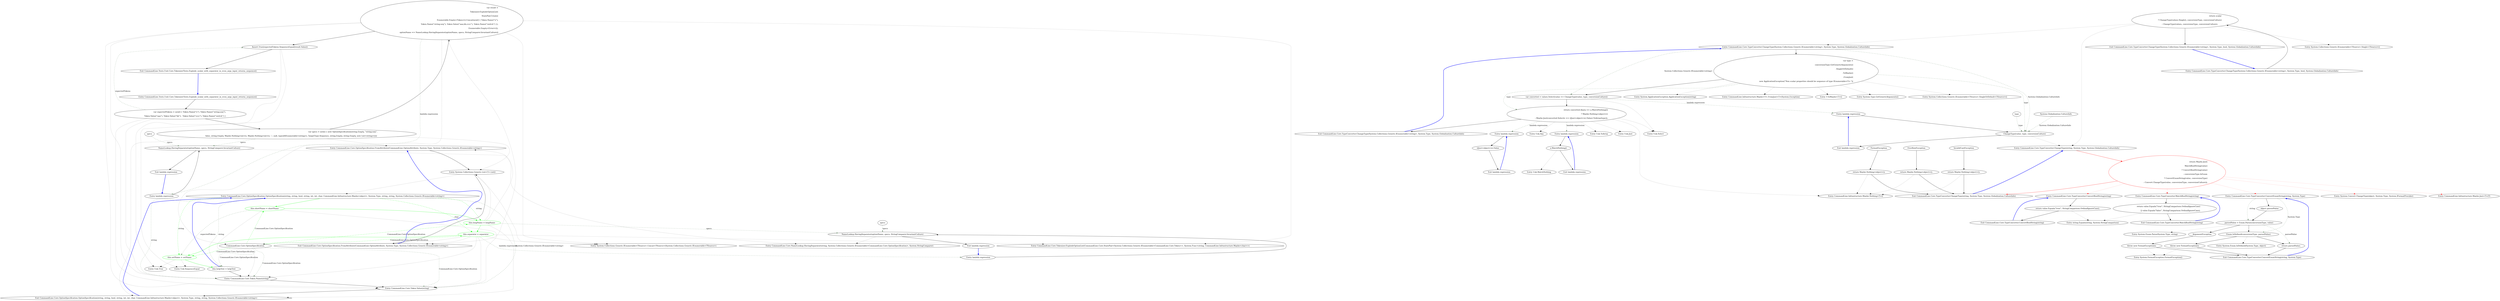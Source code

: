 digraph  {
m0_9 [label="Entry CommandLine.Core.OptionSpecification.FromAttribute(CommandLine.OptionAttribute, System.Type, System.Collections.Generic.IEnumerable<string>)", span="29-29", cluster="CommandLine.Core.OptionSpecification.FromAttribute(CommandLine.OptionAttribute, System.Type, System.Collections.Generic.IEnumerable<string>)", file="UnParserExtensions.cs"];
m0_11 [label="Exit CommandLine.Core.OptionSpecification.FromAttribute(CommandLine.OptionAttribute, System.Type, System.Collections.Generic.IEnumerable<string>)", span="29-29", cluster="CommandLine.Core.OptionSpecification.FromAttribute(CommandLine.OptionAttribute, System.Type, System.Collections.Generic.IEnumerable<string>)", file="UnParserExtensions.cs"];
m0_10 [label="Entry System.Collections.Generic.List<T>.List()", span="0-0", cluster="System.Collections.Generic.List<T>.List()", file="UnParserExtensions.cs"];
m0_13 [label="CommandLine.Core.OptionSpecification", span="", cluster="CommandLine.Core.StatePair.Create<T>(T, System.Collections.Generic.IEnumerable<CommandLine.Error>)", file="UnParserExtensions.cs"];
m0_21 [label="Entry CommandLine.Tests.Unit.Core.TokenizerTests.Explode_scalar_with_separator_in_even_args_input_returns_sequence()", span="38-38", cluster="CommandLine.Tests.Unit.Core.TokenizerTests.Explode_scalar_with_separator_in_even_args_input_returns_sequence()", file="UnParserExtensions.cs"];
m0_22 [label="var expectedTokens = new[] { Token.Name(''x''), Token.Name(''string-seq''),\r\n                Token.Value(''aaa''), Token.Value(''bb''),  Token.Value(''cccc''), Token.Name(''switch'') }", span="41-42", cluster="CommandLine.Tests.Unit.Core.TokenizerTests.Explode_scalar_with_separator_in_even_args_input_returns_sequence()", file="UnParserExtensions.cs"];
m0_23 [label="var specs = new[] { new OptionSpecification(string.Empty, ''string-seq'',\r\n                false, string.Empty, Maybe.Nothing<int>(), Maybe.Nothing<int>(), ',', null, typeof(IEnumerable<string>), TargetType.Sequence, string.Empty, string.Empty, new List<string>())}", span="43-44", cluster="CommandLine.Tests.Unit.Core.TokenizerTests.Explode_scalar_with_separator_in_even_args_input_returns_sequence()", file="UnParserExtensions.cs"];
m0_25 [label="Assert.True(expectedTokens.SequenceEqual(result.Value))", span="56-56", cluster="CommandLine.Tests.Unit.Core.TokenizerTests.Explode_scalar_with_separator_in_even_args_input_returns_sequence()", file="UnParserExtensions.cs"];
m0_24 [label="var result =\r\n                Tokenizer.ExplodeOptionList(\r\n                    StatePair.Create(\r\n                        Enumerable.Empty<Token>().Concat(new[] { Token.Name(''x''),\r\n                            Token.Name(''string-seq''), Token.Value(''aaa,bb,cccc''), Token.Name(''switch'') }),\r\n                        Enumerable.Empty<Error>()),\r\n                        optionName => NameLookup.HavingSeparator(optionName, specs, StringComparer.InvariantCulture))", span="47-53", cluster="CommandLine.Tests.Unit.Core.TokenizerTests.Explode_scalar_with_separator_in_even_args_input_returns_sequence()", file="UnParserExtensions.cs"];
m0_26 [label="Exit CommandLine.Tests.Unit.Core.TokenizerTests.Explode_scalar_with_separator_in_even_args_input_returns_sequence()", span="38-38", cluster="CommandLine.Tests.Unit.Core.TokenizerTests.Explode_scalar_with_separator_in_even_args_input_returns_sequence()", file="UnParserExtensions.cs"];
m0_8 [label="Exit CommandLine.Core.OptionSpecification.OptionSpecification(string, string, bool, string, int, int, char, CommandLine.Infrastructure.Maybe<object>, System.Type, string, string, System.Collections.Generic.IEnumerable<string>)", span="17-17", cluster="CommandLine.Core.OptionSpecification.OptionSpecification(string, string, bool, string, int, int, char, CommandLine.Infrastructure.Maybe<object>, System.Type, string, string, System.Collections.Generic.IEnumerable<string>)", file="UnParserExtensions.cs"];
m0_20 [label="Entry CommandLine.Core.NameLookup.HavingSeparator(string, System.Collections.Generic.IEnumerable<CommandLine.Core.OptionSpecification>, System.StringComparer)", span="16-16", cluster="CommandLine.Core.NameLookup.HavingSeparator(string, System.Collections.Generic.IEnumerable<CommandLine.Core.OptionSpecification>, System.StringComparer)", file="UnParserExtensions.cs"];
m0_16 [label="Entry Unk.True", span="", cluster="Unk.True", file="UnParserExtensions.cs"];
m0_0 [label="Entry CommandLine.Core.OptionSpecification.OptionSpecification(string, string, bool, string, int, int, char, CommandLine.Infrastructure.Maybe<object>, System.Type, string, string, System.Collections.Generic.IEnumerable<string>)", span="17-17", cluster="CommandLine.Core.OptionSpecification.OptionSpecification(string, string, bool, string, int, int, char, CommandLine.Infrastructure.Maybe<object>, System.Type, string, string, System.Collections.Generic.IEnumerable<string>)", file="UnParserExtensions.cs"];
m0_1 [label="this.shortName = shortName", span="20-20", cluster="CommandLine.Core.OptionSpecification.OptionSpecification(string, string, bool, string, int, int, char, CommandLine.Infrastructure.Maybe<object>, System.Type, string, string, System.Collections.Generic.IEnumerable<string>)", file="UnParserExtensions.cs", color=green, community=0];
m0_2 [label="this.longName = longName", span="21-21", cluster="CommandLine.Core.OptionSpecification.OptionSpecification(string, string, bool, string, int, int, char, CommandLine.Infrastructure.Maybe<object>, System.Type, string, string, System.Collections.Generic.IEnumerable<string>)", file="UnParserExtensions.cs", color=green, community=0];
m0_4 [label="this.setName = setName", span="23-23", cluster="CommandLine.Core.OptionSpecification.OptionSpecification(string, string, bool, string, int, int, char, CommandLine.Infrastructure.Maybe<object>, System.Type, string, string, System.Collections.Generic.IEnumerable<string>)", file="UnParserExtensions.cs", color=green, community=0];
m0_3 [label="this.separator = separator", span="22-22", cluster="CommandLine.Core.OptionSpecification.OptionSpecification(string, string, bool, string, int, int, char, CommandLine.Infrastructure.Maybe<object>, System.Type, string, string, System.Collections.Generic.IEnumerable<string>)", file="UnParserExtensions.cs", color=green, community=0];
m0_5 [label="this.helpText = helpText", span="24-24", cluster="CommandLine.Core.OptionSpecification.OptionSpecification(string, string, bool, string, int, int, char, CommandLine.Infrastructure.Maybe<object>, System.Type, string, string, System.Collections.Generic.IEnumerable<string>)", file="UnParserExtensions.cs"];
m0_12 [label="Entry System.Collections.Generic.IEnumerable<TSource>.Concat<TSource>(System.Collections.Generic.IEnumerable<TSource>)", span="0-0", cluster="System.Collections.Generic.IEnumerable<TSource>.Concat<TSource>(System.Collections.Generic.IEnumerable<TSource>)", file="UnParserExtensions.cs"];
m0_27 [label="Entry lambda expression", span="53-53", cluster="lambda expression", file="UnParserExtensions.cs"];
m0_18 [label="NameLookup.HavingSeparator(optionName, specs, StringComparer.InvariantCulture)", span="29-29", cluster="lambda expression", file="UnParserExtensions.cs"];
m0_17 [label="Entry lambda expression", span="29-29", cluster="lambda expression", file="UnParserExtensions.cs"];
m0_19 [label="Exit lambda expression", span="29-29", cluster="lambda expression", file="UnParserExtensions.cs"];
m0_28 [label="NameLookup.HavingSeparator(optionName, specs, StringComparer.InvariantCulture)", span="53-53", cluster="lambda expression", file="UnParserExtensions.cs"];
m0_29 [label="Exit lambda expression", span="53-53", cluster="lambda expression", file="UnParserExtensions.cs"];
m0_6 [label="Entry CommandLine.Core.Token.Name(string)", span="19-19", cluster="CommandLine.Core.Token.Name(string)", file="UnParserExtensions.cs"];
m0_7 [label="Entry CommandLine.Core.Token.Value(string)", span="24-24", cluster="CommandLine.Core.Token.Value(string)", file="UnParserExtensions.cs"];
m0_15 [label="Entry Unk.SequenceEqual", span="", cluster="Unk.SequenceEqual", file="UnParserExtensions.cs"];
m0_14 [label="Entry CommandLine.Core.Tokenizer.ExplodeOptionList(CommandLine.Core.StatePair<System.Collections.Generic.IEnumerable<CommandLine.Core.Token>>, System.Func<string, CommandLine.Infrastructure.Maybe<char>>)", span="44-44", cluster="CommandLine.Core.Tokenizer.ExplodeOptionList(CommandLine.Core.StatePair<System.Collections.Generic.IEnumerable<CommandLine.Core.Token>>, System.Func<string, CommandLine.Infrastructure.Maybe<char>>)", file="UnParserExtensions.cs"];
m0_30 [label=specs, span="", file="UnParserExtensions.cs"];
m0_31 [label=specs, span="", file="UnParserExtensions.cs"];
m1_5 [label="Entry CommandLine.Core.TypeConverter.ChangeType(System.Collections.Generic.IEnumerable<string>, System.Type, System.Globalization.CultureInfo)", span="19-19", cluster="CommandLine.Core.TypeConverter.ChangeType(System.Collections.Generic.IEnumerable<string>, System.Type, System.Globalization.CultureInfo)", file="UnParserExtensionsTests.cs"];
m1_6 [label="var type =\r\n                conversionType.GetGenericArguments()\r\n                              .SingleOrDefault()\r\n                              .ToMaybe()\r\n                              .FromJust(\r\n                                  new ApplicationException(''Non scalar properties should be sequence of type IEnumerable<T>.''))", span="21-26", cluster="CommandLine.Core.TypeConverter.ChangeType(System.Collections.Generic.IEnumerable<string>, System.Type, System.Globalization.CultureInfo)", file="UnParserExtensionsTests.cs"];
m1_7 [label="var converted = values.Select(value => ChangeType(value, type, conversionCulture))", span="28-28", cluster="CommandLine.Core.TypeConverter.ChangeType(System.Collections.Generic.IEnumerable<string>, System.Type, System.Globalization.CultureInfo)", file="UnParserExtensionsTests.cs"];
m1_8 [label="return converted.Any(a => a.MatchNothing())\r\n                ? Maybe.Nothing<object>()\r\n                : Maybe.Just(converted.Select(c => ((Just<object>)c).Value).ToArray(type));", span="30-32", cluster="CommandLine.Core.TypeConverter.ChangeType(System.Collections.Generic.IEnumerable<string>, System.Type, System.Globalization.CultureInfo)", file="UnParserExtensionsTests.cs"];
m1_9 [label="Exit CommandLine.Core.TypeConverter.ChangeType(System.Collections.Generic.IEnumerable<string>, System.Type, System.Globalization.CultureInfo)", span="19-19", cluster="CommandLine.Core.TypeConverter.ChangeType(System.Collections.Generic.IEnumerable<string>, System.Type, System.Globalization.CultureInfo)", file="UnParserExtensionsTests.cs"];
m1_19 [label="Entry Unk.Just", span="", cluster="Unk.Just", file="UnParserExtensionsTests.cs"];
m1_0 [label="Entry CommandLine.Core.TypeConverter.ChangeType(System.Collections.Generic.IEnumerable<string>, System.Type, bool, System.Globalization.CultureInfo)", span="12-12", cluster="CommandLine.Core.TypeConverter.ChangeType(System.Collections.Generic.IEnumerable<string>, System.Type, bool, System.Globalization.CultureInfo)", file="UnParserExtensionsTests.cs"];
m1_1 [label="return scalar\r\n                ? ChangeType(values.Single(), conversionType, conversionCulture)\r\n                : ChangeType(values, conversionType, conversionCulture);", span="14-16", cluster="CommandLine.Core.TypeConverter.ChangeType(System.Collections.Generic.IEnumerable<string>, System.Type, bool, System.Globalization.CultureInfo)", file="UnParserExtensionsTests.cs"];
m1_2 [label="Exit CommandLine.Core.TypeConverter.ChangeType(System.Collections.Generic.IEnumerable<string>, System.Type, bool, System.Globalization.CultureInfo)", span="12-12", cluster="CommandLine.Core.TypeConverter.ChangeType(System.Collections.Generic.IEnumerable<string>, System.Type, bool, System.Globalization.CultureInfo)", file="UnParserExtensionsTests.cs"];
m1_58 [label="Entry System.Enum.IsDefined(System.Type, object)", span="0-0", cluster="System.Enum.IsDefined(System.Type, object)", file="UnParserExtensionsTests.cs"];
m1_13 [label="Entry System.ApplicationException.ApplicationException(string)", span="0-0", cluster="System.ApplicationException.ApplicationException(string)", file="UnParserExtensionsTests.cs"];
m1_16 [label="Entry Unk.Any", span="", cluster="Unk.Any", file="UnParserExtensionsTests.cs"];
m1_14 [label="Entry CommandLine.Infrastructure.Maybe<T>.FromJust<T>(System.Exception)", span="134-134", cluster="CommandLine.Infrastructure.Maybe<T>.FromJust<T>(System.Exception)", file="UnParserExtensionsTests.cs"];
m1_56 [label="Entry System.Enum.Parse(System.Type, string)", span="0-0", cluster="System.Enum.Parse(System.Type, string)", file="UnParserExtensionsTests.cs"];
m1_39 [label="Entry CommandLine.Core.TypeConverter.ConvertBoolString(string)", span="66-66", cluster="CommandLine.Core.TypeConverter.ConvertBoolString(string)", file="UnParserExtensionsTests.cs"];
m1_46 [label="return value.Equals(''true'', StringComparison.OrdinalIgnoreCase);", span="68-68", cluster="CommandLine.Core.TypeConverter.ConvertBoolString(string)", file="UnParserExtensionsTests.cs"];
m1_47 [label="Exit CommandLine.Core.TypeConverter.ConvertBoolString(string)", span="66-66", cluster="CommandLine.Core.TypeConverter.ConvertBoolString(string)", file="UnParserExtensionsTests.cs"];
m1_40 [label="Entry CommandLine.Core.TypeConverter.ConvertEnumString(string, System.Type)", span="71-71", cluster="CommandLine.Core.TypeConverter.ConvertEnumString(string, System.Type)", file="UnParserExtensionsTests.cs"];
m1_48 [label="object parsedValue", span="73-73", cluster="CommandLine.Core.TypeConverter.ConvertEnumString(string, System.Type)", file="UnParserExtensionsTests.cs"];
m1_49 [label="parsedValue = Enum.Parse(conversionType, value)", span="76-76", cluster="CommandLine.Core.TypeConverter.ConvertEnumString(string, System.Type)", file="UnParserExtensionsTests.cs"];
m1_52 [label="Enum.IsDefined(conversionType, parsedValue)", span="82-82", cluster="CommandLine.Core.TypeConverter.ConvertEnumString(string, System.Type)", file="UnParserExtensionsTests.cs"];
m1_50 [label=ArgumentException, span="78-78", cluster="CommandLine.Core.TypeConverter.ConvertEnumString(string, System.Type)", file="UnParserExtensionsTests.cs"];
m1_53 [label="return parsedValue;", span="84-84", cluster="CommandLine.Core.TypeConverter.ConvertEnumString(string, System.Type)", file="UnParserExtensionsTests.cs"];
m1_51 [label="throw new FormatException();", span="80-80", cluster="CommandLine.Core.TypeConverter.ConvertEnumString(string, System.Type)", file="UnParserExtensionsTests.cs"];
m1_54 [label="throw new FormatException();", span="86-86", cluster="CommandLine.Core.TypeConverter.ConvertEnumString(string, System.Type)", file="UnParserExtensionsTests.cs"];
m1_55 [label="Exit CommandLine.Core.TypeConverter.ConvertEnumString(string, System.Type)", span="71-71", cluster="CommandLine.Core.TypeConverter.ConvertEnumString(string, System.Type)", file="UnParserExtensionsTests.cs"];
m1_12 [label="Entry T.ToMaybe<T>()", span="79-79", cluster="T.ToMaybe<T>()", file="UnParserExtensionsTests.cs"];
m1_27 [label="Entry lambda expression", span="32-32", cluster="lambda expression", file="UnParserExtensionsTests.cs"];
m1_21 [label="ChangeType(value, type, conversionCulture)", span="28-28", cluster="lambda expression", file="UnParserExtensionsTests.cs"];
m1_20 [label="Entry lambda expression", span="28-28", cluster="lambda expression", file="UnParserExtensionsTests.cs"];
m1_23 [label="Entry lambda expression", span="30-30", cluster="lambda expression", file="UnParserExtensionsTests.cs"];
m1_22 [label="Exit lambda expression", span="28-28", cluster="lambda expression", file="UnParserExtensionsTests.cs"];
m1_24 [label="a.MatchNothing()", span="30-30", cluster="lambda expression", file="UnParserExtensionsTests.cs"];
m1_25 [label="Exit lambda expression", span="30-30", cluster="lambda expression", file="UnParserExtensionsTests.cs"];
m1_28 [label="((Just<object>)c).Value", span="32-32", cluster="lambda expression", file="UnParserExtensionsTests.cs"];
m1_29 [label="Exit lambda expression", span="32-32", cluster="lambda expression", file="UnParserExtensionsTests.cs"];
m1_45 [label="Entry string.Equals(string, System.StringComparison)", span="0-0", cluster="string.Equals(string, System.StringComparison)", file="UnParserExtensionsTests.cs"];
m1_41 [label="Entry System.Convert.ChangeType(object, System.Type, System.IFormatProvider)", span="0-0", cluster="System.Convert.ChangeType(object, System.Type, System.IFormatProvider)", file="UnParserExtensionsTests.cs"];
m1_3 [label="Entry System.Collections.Generic.IEnumerable<TSource>.Single<TSource>()", span="0-0", cluster="System.Collections.Generic.IEnumerable<TSource>.Single<TSource>()", file="UnParserExtensionsTests.cs"];
m1_4 [label="Entry CommandLine.Core.TypeConverter.ChangeType(string, System.Type, System.Globalization.CultureInfo)", span="35-35", cluster="CommandLine.Core.TypeConverter.ChangeType(string, System.Type, System.Globalization.CultureInfo)", file="UnParserExtensionsTests.cs"];
m1_30 [label="return Maybe.Just(\r\n                    MatchBoolString(value)\r\n                        ? ConvertBoolString(value)\r\n                        : conversionType.IsEnum\r\n                            ? ConvertEnumString(value, conversionType)\r\n                            : Convert.ChangeType(value, conversionType, conversionCulture));", span="39-44", cluster="CommandLine.Core.TypeConverter.ChangeType(string, System.Type, System.Globalization.CultureInfo)", color=red, community=0, file="UnParserExtensionsTests.cs"];
m1_31 [label=InvalidCastException, span="46-46", cluster="CommandLine.Core.TypeConverter.ChangeType(string, System.Type, System.Globalization.CultureInfo)", file="UnParserExtensionsTests.cs"];
m1_32 [label="return Maybe.Nothing<object>();", span="48-48", cluster="CommandLine.Core.TypeConverter.ChangeType(string, System.Type, System.Globalization.CultureInfo)", file="UnParserExtensionsTests.cs"];
m1_33 [label=FormatException, span="50-50", cluster="CommandLine.Core.TypeConverter.ChangeType(string, System.Type, System.Globalization.CultureInfo)", file="UnParserExtensionsTests.cs"];
m1_34 [label="return Maybe.Nothing<object>();", span="52-52", cluster="CommandLine.Core.TypeConverter.ChangeType(string, System.Type, System.Globalization.CultureInfo)", file="UnParserExtensionsTests.cs"];
m1_35 [label=OverflowException, span="54-54", cluster="CommandLine.Core.TypeConverter.ChangeType(string, System.Type, System.Globalization.CultureInfo)", file="UnParserExtensionsTests.cs"];
m1_36 [label="return Maybe.Nothing<object>();", span="56-56", cluster="CommandLine.Core.TypeConverter.ChangeType(string, System.Type, System.Globalization.CultureInfo)", file="UnParserExtensionsTests.cs"];
m1_37 [label="Exit CommandLine.Core.TypeConverter.ChangeType(string, System.Type, System.Globalization.CultureInfo)", span="35-35", cluster="CommandLine.Core.TypeConverter.ChangeType(string, System.Type, System.Globalization.CultureInfo)", file="UnParserExtensionsTests.cs"];
m1_42 [label="Entry CommandLine.Infrastructure.Maybe.Just<T>(T)", span="68-68", cluster="CommandLine.Infrastructure.Maybe.Just<T>(T)", file="UnParserExtensionsTests.cs"];
m1_15 [label="Entry Unk.Select", span="", cluster="Unk.Select", file="UnParserExtensionsTests.cs"];
m1_10 [label="Entry System.Type.GetGenericArguments()", span="0-0", cluster="System.Type.GetGenericArguments()", file="UnParserExtensionsTests.cs"];
m1_17 [label="Entry CommandLine.Infrastructure.Maybe.Nothing<T>()", span="63-63", cluster="CommandLine.Infrastructure.Maybe.Nothing<T>()", file="UnParserExtensionsTests.cs"];
m1_26 [label="Entry Unk.MatchNothing", span="", cluster="Unk.MatchNothing", file="UnParserExtensionsTests.cs"];
m1_18 [label="Entry Unk.ToArray", span="", cluster="Unk.ToArray", file="UnParserExtensionsTests.cs"];
m1_38 [label="Entry CommandLine.Core.TypeConverter.MatchBoolString(string)", span="60-60", cluster="CommandLine.Core.TypeConverter.MatchBoolString(string)", file="UnParserExtensionsTests.cs"];
m1_43 [label="return value.Equals(''true'', StringComparison.OrdinalIgnoreCase)\r\n                   || value.Equals(''false'', StringComparison.OrdinalIgnoreCase);", span="62-63", cluster="CommandLine.Core.TypeConverter.MatchBoolString(string)", file="UnParserExtensionsTests.cs"];
m1_44 [label="Exit CommandLine.Core.TypeConverter.MatchBoolString(string)", span="60-60", cluster="CommandLine.Core.TypeConverter.MatchBoolString(string)", file="UnParserExtensionsTests.cs"];
m1_57 [label="Entry System.FormatException.FormatException()", span="0-0", cluster="System.FormatException.FormatException()", file="UnParserExtensionsTests.cs"];
m1_11 [label="Entry System.Collections.Generic.IEnumerable<TSource>.SingleOrDefault<TSource>()", span="0-0", cluster="System.Collections.Generic.IEnumerable<TSource>.SingleOrDefault<TSource>()", file="UnParserExtensionsTests.cs"];
m1_59 [label="System.Globalization.CultureInfo", span="", file="UnParserExtensionsTests.cs"];
m1_60 [label=type, span="", file="UnParserExtensionsTests.cs"];
m0_9 -> m0_10  [key=0, style=solid];
m0_11 -> m0_9  [key=0, style=bold, color=blue];
m0_10 -> m0_0  [key=2, style=dotted];
m0_10 -> m0_11  [key=0, style=solid];
m0_10 -> m0_12  [key=2, style=dotted];
m0_13 -> m0_1  [key=1, style=dashed, color=green, label="CommandLine.Core.OptionSpecification"];
m0_13 -> m0_2  [key=1, style=dashed, color=green, label="CommandLine.Core.OptionSpecification"];
m0_13 -> m0_3  [key=1, style=dashed, color=green, label="CommandLine.Core.OptionSpecification"];
m0_13 -> m0_4  [key=1, style=dashed, color=green, label="CommandLine.Core.OptionSpecification"];
m0_13 -> m0_5  [key=1, style=dashed, color=darkseagreen4, label="CommandLine.Core.OptionSpecification"];
m0_13 -> m0_6  [key=1, style=dashed, color=darkseagreen4, label="CommandLine.Core.OptionSpecification"];
m0_13 -> m0_7  [key=1, style=dashed, color=darkseagreen4, label="CommandLine.Core.OptionSpecification"];
m0_21 -> m0_22  [key=0, style=solid];
m0_22 -> m0_23  [key=0, style=solid];
m0_22 -> m0_6  [key=2, style=dotted];
m0_22 -> m0_7  [key=2, style=dotted];
m0_22 -> m0_25  [key=1, style=dashed, color=darkseagreen4, label=expectedTokens];
m0_23 -> m0_24  [key=0, style=solid];
m0_23 -> m0_8  [key=2, style=dotted];
m0_23 -> m0_9  [key=2, style=dotted];
m0_23 -> m0_10  [key=2, style=dotted];
m0_23 -> m0_28  [key=1, style=dashed, color=darkseagreen4, label=specs];
m0_25 -> m0_26  [key=0, style=solid];
m0_25 -> m0_15  [key=2, style=dotted];
m0_25 -> m0_16  [key=2, style=dotted];
m0_24 -> m0_25  [key=0, style=solid];
m0_24 -> m0_11  [key=2, style=dotted];
m0_24 -> m0_6  [key=2, style=dotted];
m0_24 -> m0_7  [key=2, style=dotted];
m0_24 -> m0_12  [key=2, style=dotted];
m0_24 -> m0_13  [key=2, style=dotted];
m0_24 -> m0_14  [key=2, style=dotted];
m0_24 -> m0_27  [key=1, style=dashed, color=darkseagreen4, label="lambda expression"];
m0_26 -> m0_21  [key=0, style=bold, color=blue];
m0_8 -> m0_0  [key=0, style=bold, color=blue];
m0_0 -> m0_1  [key=0, style=solid, color=green];
m0_0 -> m0_2  [key=1, style=dashed, color=green, label=string];
m0_0 -> m0_3  [key=1, style=dashed, color=green, label=char];
m0_0 -> m0_4  [key=1, style=dashed, color=green, label=string];
m0_0 -> m0_5  [key=1, style=dashed, color=darkseagreen4, label=string];
m0_0 -> m0_6  [key=1, style=dashed, color=darkseagreen4, label=string];
m0_0 -> m0_7  [key=1, style=dashed, color=darkseagreen4, label="System.Collections.Generic.IEnumerable<string>"];
m0_1 -> m0_2  [key=0, style=solid, color=green];
m0_1 -> m0_6  [key=2, style=dotted];
m0_1 -> m0_7  [key=2, style=dotted];
m0_1 -> m0_4  [key=1, style=dashed, color=darkseagreen4, label=expectedTokens];
m0_2 -> m0_3  [key=0, style=solid, color=green];
m0_2 -> m0_8  [key=2, style=dotted];
m0_2 -> m0_9  [key=2, style=dotted];
m0_2 -> m0_10  [key=2, style=dotted];
m0_2 -> m0_18  [key=1, style=dashed, color=darkseagreen4, label=specs];
m0_4 -> m0_5  [key=0, style=solid, color=green];
m0_4 -> m0_15  [key=2, style=dotted];
m0_4 -> m0_16  [key=2, style=dotted];
m0_3 -> m0_4  [key=0, style=solid, color=green];
m0_3 -> m0_11  [key=2, style=dotted];
m0_3 -> m0_6  [key=2, style=dotted];
m0_3 -> m0_7  [key=2, style=dotted];
m0_3 -> m0_12  [key=2, style=dotted];
m0_3 -> m0_13  [key=2, style=dotted];
m0_3 -> m0_14  [key=2, style=dotted];
m0_3 -> m0_17  [key=1, style=dashed, color=darkseagreen4, label="lambda expression"];
m0_5 -> m0_0  [key=0, style=bold, color=blue];
m0_5 -> m0_6  [key=0, style=solid];
m0_27 -> m0_28  [key=0, style=solid];
m0_18 -> m0_19  [key=0, style=solid];
m0_18 -> m0_20  [key=2, style=dotted];
m0_17 -> m0_18  [key=0, style=solid];
m0_19 -> m0_17  [key=0, style=bold, color=blue];
m0_28 -> m0_29  [key=0, style=solid];
m0_28 -> m0_20  [key=2, style=dotted];
m0_29 -> m0_27  [key=0, style=bold, color=blue];
m0_6 -> m0_7  [key=0, style=solid];
m0_7 -> m0_8  [key=0, style=solid];
m0_30 -> m0_18  [key=1, style=dashed, color=darkseagreen4, label=specs];
m0_31 -> m0_28  [key=1, style=dashed, color=darkseagreen4, label=specs];
m1_5 -> m1_6  [key=0, style=solid];
m1_5 -> m1_7  [key=1, style=dashed, color=darkseagreen4, label="System.Collections.Generic.IEnumerable<string>"];
m1_5 -> m1_21  [key=1, style=dashed, color=darkseagreen4, label="System.Globalization.CultureInfo"];
m1_6 -> m1_7  [key=0, style=solid];
m1_6 -> m1_10  [key=2, style=dotted];
m1_6 -> m1_11  [key=2, style=dotted];
m1_6 -> m1_12  [key=2, style=dotted];
m1_6 -> m1_13  [key=2, style=dotted];
m1_6 -> m1_14  [key=2, style=dotted];
m1_6 -> m1_21  [key=1, style=dashed, color=darkseagreen4, label=type];
m1_6 -> m1_8  [key=1, style=dashed, color=darkseagreen4, label=type];
m1_7 -> m1_8  [key=0, style=solid];
m1_7 -> m1_15  [key=2, style=dotted];
m1_7 -> m1_20  [key=1, style=dashed, color=darkseagreen4, label="lambda expression"];
m1_8 -> m1_9  [key=0, style=solid];
m1_8 -> m1_16  [key=2, style=dotted];
m1_8 -> m1_17  [key=2, style=dotted];
m1_8 -> m1_15  [key=2, style=dotted];
m1_8 -> m1_18  [key=2, style=dotted];
m1_8 -> m1_19  [key=2, style=dotted];
m1_8 -> m1_23  [key=1, style=dashed, color=darkseagreen4, label="lambda expression"];
m1_8 -> m1_27  [key=1, style=dashed, color=darkseagreen4, label="lambda expression"];
m1_9 -> m1_5  [key=0, style=bold, color=blue];
m1_0 -> m1_1  [key=0, style=solid];
m1_1 -> m1_2  [key=0, style=solid];
m1_1 -> m1_3  [key=2, style=dotted];
m1_1 -> m1_4  [key=2, style=dotted];
m1_1 -> m1_5  [key=2, style=dotted];
m1_2 -> m1_0  [key=0, style=bold, color=blue];
m1_39 -> m1_46  [key=0, style=solid];
m1_46 -> m1_47  [key=0, style=solid];
m1_46 -> m1_45  [key=2, style=dotted];
m1_47 -> m1_39  [key=0, style=bold, color=blue];
m1_40 -> m1_48  [key=0, style=solid];
m1_40 -> m1_49  [key=1, style=dashed, color=darkseagreen4, label=string];
m1_40 -> m1_52  [key=1, style=dashed, color=darkseagreen4, label="System.Type"];
m1_48 -> m1_49  [key=0, style=solid];
m1_49 -> m1_50  [key=0, style=solid];
m1_49 -> m1_52  [key=0, style=solid];
m1_49 -> m1_56  [key=2, style=dotted];
m1_49 -> m1_53  [key=1, style=dashed, color=darkseagreen4, label=parsedValue];
m1_52 -> m1_53  [key=0, style=solid];
m1_52 -> m1_54  [key=0, style=solid];
m1_52 -> m1_58  [key=2, style=dotted];
m1_50 -> m1_51  [key=0, style=solid];
m1_53 -> m1_55  [key=0, style=solid];
m1_51 -> m1_55  [key=0, style=solid];
m1_51 -> m1_57  [key=2, style=dotted];
m1_54 -> m1_55  [key=0, style=solid];
m1_54 -> m1_57  [key=2, style=dotted];
m1_55 -> m1_40  [key=0, style=bold, color=blue];
m1_27 -> m1_28  [key=0, style=solid];
m1_21 -> m1_22  [key=0, style=solid];
m1_21 -> m1_4  [key=2, style=dotted];
m1_20 -> m1_21  [key=0, style=solid];
m1_23 -> m1_24  [key=0, style=solid];
m1_22 -> m1_20  [key=0, style=bold, color=blue];
m1_24 -> m1_25  [key=0, style=solid];
m1_24 -> m1_26  [key=2, style=dotted];
m1_25 -> m1_23  [key=0, style=bold, color=blue];
m1_28 -> m1_29  [key=0, style=solid];
m1_29 -> m1_27  [key=0, style=bold, color=blue];
m1_4 -> m1_30  [key=0, style=solid, color=red];
m1_30 -> m1_37  [key=0, style=solid, color=red];
m1_30 -> m1_38  [key=2, style=dotted, color=red];
m1_30 -> m1_39  [key=2, style=dotted, color=red];
m1_30 -> m1_40  [key=2, style=dotted, color=red];
m1_30 -> m1_41  [key=2, style=dotted, color=red];
m1_30 -> m1_42  [key=2, style=dotted, color=red];
m1_31 -> m1_32  [key=0, style=solid];
m1_32 -> m1_37  [key=0, style=solid];
m1_32 -> m1_17  [key=2, style=dotted];
m1_33 -> m1_34  [key=0, style=solid];
m1_34 -> m1_37  [key=0, style=solid];
m1_34 -> m1_17  [key=2, style=dotted];
m1_35 -> m1_36  [key=0, style=solid];
m1_36 -> m1_37  [key=0, style=solid];
m1_36 -> m1_17  [key=2, style=dotted];
m1_37 -> m1_4  [key=0, style=bold, color=blue];
m1_38 -> m1_43  [key=0, style=solid];
m1_43 -> m1_44  [key=0, style=solid];
m1_43 -> m1_45  [key=2, style=dotted];
m1_44 -> m1_38  [key=0, style=bold, color=blue];
m1_59 -> m1_21  [key=1, style=dashed, color=darkseagreen4, label="System.Globalization.CultureInfo"];
m1_60 -> m1_21  [key=1, style=dashed, color=darkseagreen4, label=type];
}
